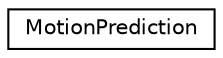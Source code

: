 digraph G
{
  edge [fontname="Helvetica",fontsize="10",labelfontname="Helvetica",labelfontsize="10"];
  node [fontname="Helvetica",fontsize="10",shape=record];
  rankdir="LR";
  Node1 [label="MotionPrediction",height=0.2,width=0.4,color="black", fillcolor="white", style="filled",URL="$class_motion_prediction.html"];
}
